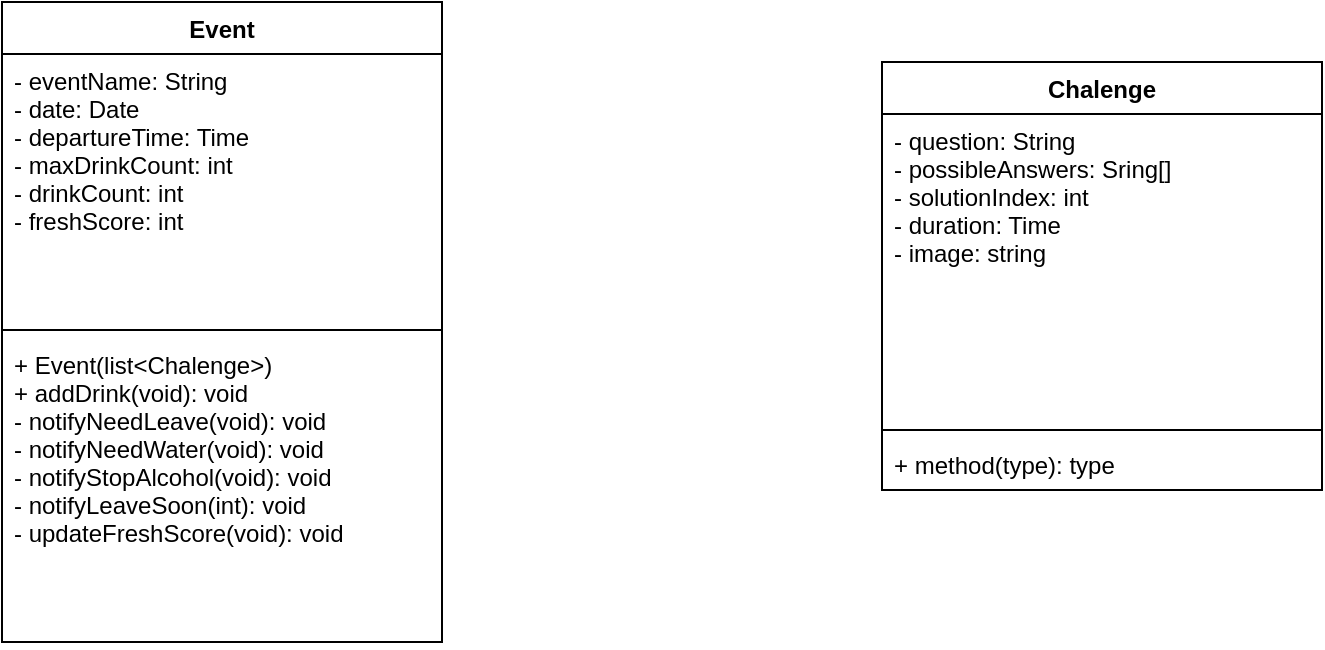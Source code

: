 <mxfile version="14.4.2" type="github">
  <diagram id="yq8C_2NCv54MJ89x-1Ad" name="Page-1">
    <mxGraphModel dx="1300" dy="687" grid="1" gridSize="10" guides="1" tooltips="1" connect="1" arrows="1" fold="1" page="1" pageScale="1" pageWidth="850" pageHeight="1100" math="0" shadow="0">
      <root>
        <mxCell id="0" />
        <mxCell id="1" parent="0" />
        <mxCell id="0PVJaK8PSXOcp4rX0p8X-1" value="Event" style="swimlane;fontStyle=1;align=center;verticalAlign=top;childLayout=stackLayout;horizontal=1;startSize=26;horizontalStack=0;resizeParent=1;resizeParentMax=0;resizeLast=0;collapsible=1;marginBottom=0;" vertex="1" parent="1">
          <mxGeometry x="130" y="60" width="220" height="320" as="geometry" />
        </mxCell>
        <mxCell id="0PVJaK8PSXOcp4rX0p8X-2" value="- eventName: String&#xa;- date: Date&#xa;- departureTime: Time&#xa;- maxDrinkCount: int&#xa;- drinkCount: int&#xa;- freshScore: int&#xa;&#xa;" style="text;strokeColor=none;fillColor=none;align=left;verticalAlign=top;spacingLeft=4;spacingRight=4;overflow=hidden;rotatable=0;points=[[0,0.5],[1,0.5]];portConstraint=eastwest;" vertex="1" parent="0PVJaK8PSXOcp4rX0p8X-1">
          <mxGeometry y="26" width="220" height="134" as="geometry" />
        </mxCell>
        <mxCell id="0PVJaK8PSXOcp4rX0p8X-3" value="" style="line;strokeWidth=1;fillColor=none;align=left;verticalAlign=middle;spacingTop=-1;spacingLeft=3;spacingRight=3;rotatable=0;labelPosition=right;points=[];portConstraint=eastwest;" vertex="1" parent="0PVJaK8PSXOcp4rX0p8X-1">
          <mxGeometry y="160" width="220" height="8" as="geometry" />
        </mxCell>
        <mxCell id="0PVJaK8PSXOcp4rX0p8X-4" value="+ Event(list&lt;Chalenge&gt;)&#xa;+ addDrink(void): void&#xa;- notifyNeedLeave(void): void&#xa;- notifyNeedWater(void): void&#xa;- notifyStopAlcohol(void): void&#xa;- notifyLeaveSoon(int): void&#xa;- updateFreshScore(void): void" style="text;strokeColor=none;fillColor=none;align=left;verticalAlign=top;spacingLeft=4;spacingRight=4;overflow=hidden;rotatable=0;points=[[0,0.5],[1,0.5]];portConstraint=eastwest;" vertex="1" parent="0PVJaK8PSXOcp4rX0p8X-1">
          <mxGeometry y="168" width="220" height="152" as="geometry" />
        </mxCell>
        <mxCell id="0PVJaK8PSXOcp4rX0p8X-5" value="Chalenge" style="swimlane;fontStyle=1;align=center;verticalAlign=top;childLayout=stackLayout;horizontal=1;startSize=26;horizontalStack=0;resizeParent=1;resizeParentMax=0;resizeLast=0;collapsible=1;marginBottom=0;" vertex="1" parent="1">
          <mxGeometry x="570" y="90" width="220" height="214" as="geometry" />
        </mxCell>
        <mxCell id="0PVJaK8PSXOcp4rX0p8X-6" value="- question: String&#xa;- possibleAnswers: Sring[]&#xa;- solutionIndex: int&#xa;- duration: Time&#xa;- image: string&#xa;" style="text;strokeColor=none;fillColor=none;align=left;verticalAlign=top;spacingLeft=4;spacingRight=4;overflow=hidden;rotatable=0;points=[[0,0.5],[1,0.5]];portConstraint=eastwest;" vertex="1" parent="0PVJaK8PSXOcp4rX0p8X-5">
          <mxGeometry y="26" width="220" height="154" as="geometry" />
        </mxCell>
        <mxCell id="0PVJaK8PSXOcp4rX0p8X-7" value="" style="line;strokeWidth=1;fillColor=none;align=left;verticalAlign=middle;spacingTop=-1;spacingLeft=3;spacingRight=3;rotatable=0;labelPosition=right;points=[];portConstraint=eastwest;" vertex="1" parent="0PVJaK8PSXOcp4rX0p8X-5">
          <mxGeometry y="180" width="220" height="8" as="geometry" />
        </mxCell>
        <mxCell id="0PVJaK8PSXOcp4rX0p8X-8" value="+ method(type): type" style="text;strokeColor=none;fillColor=none;align=left;verticalAlign=top;spacingLeft=4;spacingRight=4;overflow=hidden;rotatable=0;points=[[0,0.5],[1,0.5]];portConstraint=eastwest;" vertex="1" parent="0PVJaK8PSXOcp4rX0p8X-5">
          <mxGeometry y="188" width="220" height="26" as="geometry" />
        </mxCell>
      </root>
    </mxGraphModel>
  </diagram>
</mxfile>
